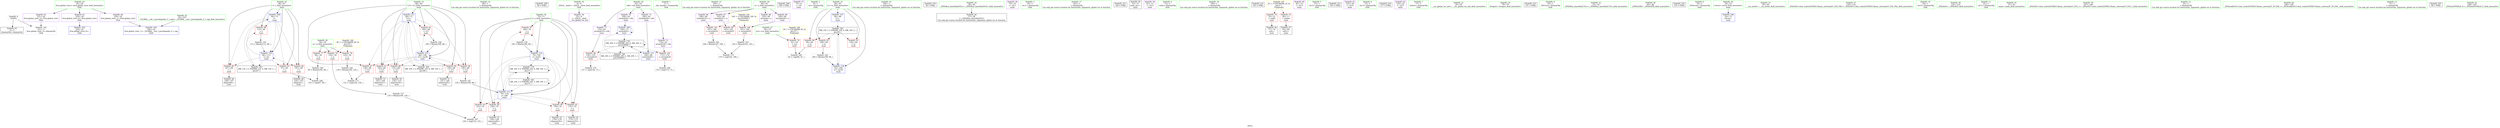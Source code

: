 digraph "SVFG" {
	label="SVFG";

	Node0x56483ea002c0 [shape=record,color=grey,label="{NodeID: 0\nNullPtr}"];
	Node0x56483ea002c0 -> Node0x56483ea178d0[style=solid];
	Node0x56483ea002c0 -> Node0x56483ea184f0[style=solid];
	Node0x56483ea17e10 [shape=record,color=red,label="{NodeID: 97\n184\<--70\n\<--j\nmain\n}"];
	Node0x56483ea17e10 -> Node0x56483ea1f3d0[style=solid];
	Node0x56483ea01990 [shape=record,color=green,label="{NodeID: 14\n88\<--1\n\<--dummyObj\nCan only get source location for instruction, argument, global var or function.}"];
	Node0x56483ea18a00 [shape=record,color=blue,label="{NodeID: 111\n68\<--73\ni13\<--\nmain\n}"];
	Node0x56483ea18a00 -> Node0x56483ea1ada0[style=dashed];
	Node0x56483ea18a00 -> Node0x56483ea1ae70[style=dashed];
	Node0x56483ea18a00 -> Node0x56483ea1af40[style=dashed];
	Node0x56483ea18a00 -> Node0x56483ea1b010[style=dashed];
	Node0x56483ea18a00 -> Node0x56483ea1b0e0[style=dashed];
	Node0x56483ea18a00 -> Node0x56483ea1b1b0[style=dashed];
	Node0x56483ea18a00 -> Node0x56483ea1d510[style=dashed];
	Node0x56483ea18a00 -> Node0x56483ea28bb0[style=dashed];
	Node0x56483ea16b20 [shape=record,color=green,label="{NodeID: 28\n58\<--59\nn\<--n_field_insensitive\nmain\n}"];
	Node0x56483ea16b20 -> Node0x56483ea1a580[style=solid];
	Node0x56483ea16b20 -> Node0x56483ea1a650[style=solid];
	Node0x56483ea16b20 -> Node0x56483ea1a720[style=solid];
	Node0x56483ea33ee0 [shape=record,color=black,label="{NodeID: 208\n94 = PHI()\n}"];
	Node0x56483ea177d0 [shape=record,color=green,label="{NodeID: 42\n26\<--225\n_GLOBAL__sub_I_pseudopodia_0_1.cpp\<--_GLOBAL__sub_I_pseudopodia_0_1.cpp_field_insensitive\n}"];
	Node0x56483ea177d0 -> Node0x56483ea183f0[style=solid];
	Node0x56483ea193e0 [shape=record,color=purple,label="{NodeID: 56\n35\<--4\n\<--_ZStL8__ioinit\n__cxx_global_var_init\n}"];
	Node0x56483ea19fd0 [shape=record,color=purple,label="{NodeID: 70\n109\<--62\narrayidx9\<--chk\nmain\n}"];
	Node0x56483ea19fd0 -> Node0x56483ea18860[style=solid];
	Node0x56483ea20450 [shape=record,color=grey,label="{NodeID: 167\n156 = cmp(153, 155, )\n}"];
	Node0x56483ea1ab30 [shape=record,color=red,label="{NodeID: 84\n103\<--66\n\<--i\nmain\n}"];
	Node0x56483ea1ab30 -> Node0x56483ea18d60[style=solid];
	Node0x56483e9ff3d0 [shape=record,color=green,label="{NodeID: 1\n7\<--1\n__dso_handle\<--dummyObj\nGlob }"];
	Node0x56483ea17ee0 [shape=record,color=red,label="{NodeID: 98\n136\<--135\n\<--arrayidx19\nmain\n}"];
	Node0x56483ea17ee0 -> Node0x56483ea208d0[style=solid];
	Node0x56483ea01a60 [shape=record,color=green,label="{NodeID: 15\n100\<--1\n\<--dummyObj\nCan only get source location for instruction, argument, global var or function.}"];
	Node0x56483ea1b790 [shape=record,color=yellow,style=double,label="{NodeID: 195\n18V_1 = ENCHI(MR_18V_0)\npts\{610000 \}\nFun[main]}"];
	Node0x56483ea1b790 -> Node0x56483ea17fb0[style=dashed];
	Node0x56483ea1b790 -> Node0x56483ea18080[style=dashed];
	Node0x56483ea1b790 -> Node0x56483ea18150[style=dashed];
	Node0x56483ea18ad0 [shape=record,color=blue,label="{NodeID: 112\n70\<--150\nj\<--add\nmain\n}"];
	Node0x56483ea18ad0 -> Node0x56483ea1b280[style=dashed];
	Node0x56483ea18ad0 -> Node0x56483ea1b350[style=dashed];
	Node0x56483ea18ad0 -> Node0x56483ea1b420[style=dashed];
	Node0x56483ea18ad0 -> Node0x56483ea17d40[style=dashed];
	Node0x56483ea18ad0 -> Node0x56483ea17e10[style=dashed];
	Node0x56483ea18ad0 -> Node0x56483ea18c70[style=dashed];
	Node0x56483ea18ad0 -> Node0x56483ea272b0[style=dashed];
	Node0x56483ea16bf0 [shape=record,color=green,label="{NodeID: 29\n60\<--61\na\<--a_field_insensitive\nmain\n}"];
	Node0x56483ea16bf0 -> Node0x56483ea19c90[style=solid];
	Node0x56483ea16bf0 -> Node0x56483ea19d60[style=solid];
	Node0x56483ea16bf0 -> Node0x56483ea19e30[style=solid];
	Node0x56483ea16bf0 -> Node0x56483ea19f00[style=solid];
	Node0x56483ea33fe0 [shape=record,color=black,label="{NodeID: 209\n106 = PHI()\n}"];
	Node0x56483ea178d0 [shape=record,color=black,label="{NodeID: 43\n2\<--3\ndummyVal\<--dummyVal\n}"];
	Node0x56483ea194b0 [shape=record,color=purple,label="{NodeID: 57\n75\<--8\n\<--.str\nmain\n}"];
	Node0x56483ea1a0a0 [shape=record,color=purple,label="{NodeID: 71\n135\<--62\narrayidx19\<--chk\nmain\n}"];
	Node0x56483ea1a0a0 -> Node0x56483ea17ee0[style=solid];
	Node0x56483ea205d0 [shape=record,color=grey,label="{NodeID: 168\n101 = cmp(97, 99, )\n}"];
	Node0x56483ea1ac00 [shape=record,color=red,label="{NodeID: 85\n107\<--66\n\<--i\nmain\n}"];
	Node0x56483ea1ac00 -> Node0x56483ea18e30[style=solid];
	Node0x56483ea004a0 [shape=record,color=green,label="{NodeID: 2\n8\<--1\n.str\<--dummyObj\nGlob }"];
	Node0x56483ea281b0 [shape=record,color=black,label="{NodeID: 182\nMR_10V_3 = PHI(MR_10V_4, MR_10V_2, )\npts\{65 \}\n}"];
	Node0x56483ea281b0 -> Node0x56483ea1a7f0[style=dashed];
	Node0x56483ea281b0 -> Node0x56483ea1a8c0[style=dashed];
	Node0x56483ea281b0 -> Node0x56483ea1a990[style=dashed];
	Node0x56483ea281b0 -> Node0x56483ea1d5e0[style=dashed];
	Node0x56483ea17fb0 [shape=record,color=red,label="{NodeID: 99\n143\<--142\n\<--arrayidx21\nmain\n}"];
	Node0x56483ea00f80 [shape=record,color=green,label="{NodeID: 16\n146\<--1\n\<--dummyObj\nCan only get source location for instruction, argument, global var or function.}"];
	Node0x56483ea18ba0 [shape=record,color=blue,label="{NodeID: 113\n180\<--88\narrayidx40\<--\nmain\n}"];
	Node0x56483ea18ba0 -> Node0x56483ea26db0[style=dashed];
	Node0x56483ea16cc0 [shape=record,color=green,label="{NodeID: 30\n62\<--63\nchk\<--chk_field_insensitive\nmain\n}"];
	Node0x56483ea16cc0 -> Node0x56483ea19fd0[style=solid];
	Node0x56483ea16cc0 -> Node0x56483ea1a0a0[style=solid];
	Node0x56483ea16cc0 -> Node0x56483ea1a170[style=solid];
	Node0x56483ea16cc0 -> Node0x56483ea1a240[style=solid];
	Node0x56483ea340e0 [shape=record,color=black,label="{NodeID: 210\n36 = PHI()\n}"];
	Node0x56483ea179d0 [shape=record,color=black,label="{NodeID: 44\n37\<--38\n\<--_ZNSt8ios_base4InitD1Ev\nCan only get source location for instruction, argument, global var or function.}"];
	Node0x56483ea19580 [shape=record,color=purple,label="{NodeID: 58\n76\<--10\n\<--.str.1\nmain\n}"];
	Node0x56483ea1a170 [shape=record,color=purple,label="{NodeID: 72\n174\<--62\narrayidx36\<--chk\nmain\n}"];
	Node0x56483ea1a170 -> Node0x56483ea18220[style=solid];
	Node0x56483ea20750 [shape=record,color=grey,label="{NodeID: 169\n92 = cmp(90, 91, )\n}"];
	Node0x56483ea1acd0 [shape=record,color=red,label="{NodeID: 86\n112\<--66\n\<--i\nmain\n}"];
	Node0x56483ea1acd0 -> Node0x56483ea1f850[style=solid];
	Node0x56483ea00b30 [shape=record,color=green,label="{NodeID: 3\n10\<--1\n.str.1\<--dummyObj\nGlob }"];
	Node0x56483ea286b0 [shape=record,color=black,label="{NodeID: 183\nMR_12V_2 = PHI(MR_12V_4, MR_12V_1, )\npts\{67 \}\n}"];
	Node0x56483ea286b0 -> Node0x56483ea18790[style=dashed];
	Node0x56483ea18080 [shape=record,color=red,label="{NodeID: 100\n161\<--160\n\<--arrayidx29\nmain\n}"];
	Node0x56483ea18080 -> Node0x56483ea1fe50[style=solid];
	Node0x56483ea01050 [shape=record,color=green,label="{NodeID: 17\n163\<--1\n\<--dummyObj\nCan only get source location for instruction, argument, global var or function.}"];
	Node0x56483ea18c70 [shape=record,color=blue,label="{NodeID: 114\n70\<--185\nj\<--inc43\nmain\n}"];
	Node0x56483ea18c70 -> Node0x56483ea1b280[style=dashed];
	Node0x56483ea18c70 -> Node0x56483ea1b350[style=dashed];
	Node0x56483ea18c70 -> Node0x56483ea1b420[style=dashed];
	Node0x56483ea18c70 -> Node0x56483ea17d40[style=dashed];
	Node0x56483ea18c70 -> Node0x56483ea17e10[style=dashed];
	Node0x56483ea18c70 -> Node0x56483ea18c70[style=dashed];
	Node0x56483ea18c70 -> Node0x56483ea272b0[style=dashed];
	Node0x56483ea16d90 [shape=record,color=green,label="{NodeID: 31\n64\<--65\ntc\<--tc_field_insensitive\nmain\n}"];
	Node0x56483ea16d90 -> Node0x56483ea1a7f0[style=solid];
	Node0x56483ea16d90 -> Node0x56483ea1a8c0[style=solid];
	Node0x56483ea16d90 -> Node0x56483ea1a990[style=solid];
	Node0x56483ea16d90 -> Node0x56483ea186c0[style=solid];
	Node0x56483ea16d90 -> Node0x56483ea1d5e0[style=solid];
	Node0x56483ea341e0 [shape=record,color=black,label="{NodeID: 211\n144 = PHI()\n}"];
	Node0x56483ea17ad0 [shape=record,color=black,label="{NodeID: 45\n53\<--73\nmain_ret\<--\nmain\n}"];
	Node0x56483ea19650 [shape=record,color=purple,label="{NodeID: 59\n81\<--13\n\<--.str.2\nmain\n}"];
	Node0x56483ea1f3d0 [shape=record,color=grey,label="{NodeID: 156\n185 = Binary(184, 88, )\n}"];
	Node0x56483ea1f3d0 -> Node0x56483ea18c70[style=solid];
	Node0x56483ea1a240 [shape=record,color=purple,label="{NodeID: 73\n180\<--62\narrayidx40\<--chk\nmain\n}"];
	Node0x56483ea1a240 -> Node0x56483ea18ba0[style=solid];
	Node0x56483ea208d0 [shape=record,color=grey,label="{NodeID: 170\n137 = cmp(136, 73, )\n}"];
	Node0x56483ea1ada0 [shape=record,color=red,label="{NodeID: 87\n128\<--68\n\<--i13\nmain\n}"];
	Node0x56483ea1ada0 -> Node0x56483ea20a50[style=solid];
	Node0x56483ea005e0 [shape=record,color=green,label="{NodeID: 4\n12\<--1\nstdin\<--dummyObj\nGlob }"];
	Node0x56483ea28bb0 [shape=record,color=black,label="{NodeID: 184\nMR_14V_2 = PHI(MR_14V_4, MR_14V_1, )\npts\{69 \}\n}"];
	Node0x56483ea28bb0 -> Node0x56483ea18a00[style=dashed];
	Node0x56483ea18150 [shape=record,color=red,label="{NodeID: 101\n167\<--166\n\<--arrayidx32\nmain\n}"];
	Node0x56483ea18150 -> Node0x56483ea20150[style=solid];
	Node0x56483ea01120 [shape=record,color=green,label="{NodeID: 18\n169\<--1\n\<--dummyObj\nCan only get source location for instruction, argument, global var or function.}"];
	Node0x56483ea1d510 [shape=record,color=blue,label="{NodeID: 115\n68\<--190\ni13\<--inc46\nmain\n}"];
	Node0x56483ea1d510 -> Node0x56483ea1ada0[style=dashed];
	Node0x56483ea1d510 -> Node0x56483ea1ae70[style=dashed];
	Node0x56483ea1d510 -> Node0x56483ea1af40[style=dashed];
	Node0x56483ea1d510 -> Node0x56483ea1b010[style=dashed];
	Node0x56483ea1d510 -> Node0x56483ea1b0e0[style=dashed];
	Node0x56483ea1d510 -> Node0x56483ea1b1b0[style=dashed];
	Node0x56483ea1d510 -> Node0x56483ea1d510[style=dashed];
	Node0x56483ea1d510 -> Node0x56483ea28bb0[style=dashed];
	Node0x56483ea16e60 [shape=record,color=green,label="{NodeID: 32\n66\<--67\ni\<--i_field_insensitive\nmain\n}"];
	Node0x56483ea16e60 -> Node0x56483ea1aa60[style=solid];
	Node0x56483ea16e60 -> Node0x56483ea1ab30[style=solid];
	Node0x56483ea16e60 -> Node0x56483ea1ac00[style=solid];
	Node0x56483ea16e60 -> Node0x56483ea1acd0[style=solid];
	Node0x56483ea16e60 -> Node0x56483ea18790[style=solid];
	Node0x56483ea16e60 -> Node0x56483ea18930[style=solid];
	Node0x56483ea34340 [shape=record,color=black,label="{NodeID: 212\n145 = PHI()\n}"];
	Node0x56483ea17ba0 [shape=record,color=black,label="{NodeID: 46\n77\<--74\ncall\<--\nmain\n}"];
	Node0x56483ea19720 [shape=record,color=purple,label="{NodeID: 60\n82\<--15\n\<--.str.3\nmain\n}"];
	Node0x56483ea1f550 [shape=record,color=grey,label="{NodeID: 157\n155 = Binary(100, 154, )\n}"];
	Node0x56483ea1f550 -> Node0x56483ea20450[style=solid];
	Node0x56483ea1a310 [shape=record,color=red,label="{NodeID: 74\n74\<--12\n\<--stdin\nmain\n}"];
	Node0x56483ea1a310 -> Node0x56483ea17ba0[style=solid];
	Node0x56483ea20a50 [shape=record,color=grey,label="{NodeID: 171\n131 = cmp(128, 130, )\n}"];
	Node0x56483ea1ae70 [shape=record,color=red,label="{NodeID: 88\n133\<--68\n\<--i13\nmain\n}"];
	Node0x56483ea1ae70 -> Node0x56483ea18f00[style=solid];
	Node0x56483ea00710 [shape=record,color=green,label="{NodeID: 5\n13\<--1\n.str.2\<--dummyObj\nGlob }"];
	Node0x56483ea290b0 [shape=record,color=black,label="{NodeID: 185\nMR_16V_2 = PHI(MR_16V_3, MR_16V_1, )\npts\{71 \}\n}"];
	Node0x56483ea290b0 -> Node0x56483ea18ad0[style=dashed];
	Node0x56483ea290b0 -> Node0x56483ea272b0[style=dashed];
	Node0x56483ea290b0 -> Node0x56483ea290b0[style=dashed];
	Node0x56483ea18220 [shape=record,color=red,label="{NodeID: 102\n175\<--174\n\<--arrayidx36\nmain\n}"];
	Node0x56483ea18220 -> Node0x56483ea202d0[style=solid];
	Node0x56483ea011f0 [shape=record,color=green,label="{NodeID: 19\n4\<--6\n_ZStL8__ioinit\<--_ZStL8__ioinit_field_insensitive\nGlob }"];
	Node0x56483ea011f0 -> Node0x56483ea193e0[style=solid];
	Node0x56483ea1d5e0 [shape=record,color=blue,label="{NodeID: 116\n64\<--200\ntc\<--inc50\nmain\n}"];
	Node0x56483ea1d5e0 -> Node0x56483ea281b0[style=dashed];
	Node0x56483ea16f30 [shape=record,color=green,label="{NodeID: 33\n68\<--69\ni13\<--i13_field_insensitive\nmain\n}"];
	Node0x56483ea16f30 -> Node0x56483ea1ada0[style=solid];
	Node0x56483ea16f30 -> Node0x56483ea1ae70[style=solid];
	Node0x56483ea16f30 -> Node0x56483ea1af40[style=solid];
	Node0x56483ea16f30 -> Node0x56483ea1b010[style=solid];
	Node0x56483ea16f30 -> Node0x56483ea1b0e0[style=solid];
	Node0x56483ea16f30 -> Node0x56483ea1b1b0[style=solid];
	Node0x56483ea16f30 -> Node0x56483ea18a00[style=solid];
	Node0x56483ea16f30 -> Node0x56483ea1d510[style=solid];
	Node0x56483ea34410 [shape=record,color=black,label="{NodeID: 213\n193 = PHI()\n}"];
	Node0x56483ea17c70 [shape=record,color=black,label="{NodeID: 47\n83\<--80\ncall1\<--\nmain\n}"];
	Node0x56483ea197f0 [shape=record,color=purple,label="{NodeID: 61\n116\<--20\n\<--.str.4\nmain\n}"];
	Node0x56483ea1f6d0 [shape=record,color=grey,label="{NodeID: 158\n190 = Binary(189, 88, )\n}"];
	Node0x56483ea1f6d0 -> Node0x56483ea1d510[style=solid];
	Node0x56483ea1a3e0 [shape=record,color=red,label="{NodeID: 75\n80\<--17\n\<--stdout\nmain\n}"];
	Node0x56483ea1a3e0 -> Node0x56483ea17c70[style=solid];
	Node0x56483ea20bd0 [shape=record,color=grey,label="{NodeID: 172\n170 = cmp(162, 168, )\n}"];
	Node0x56483ea1af40 [shape=record,color=red,label="{NodeID: 89\n140\<--68\n\<--i13\nmain\n}"];
	Node0x56483ea1af40 -> Node0x56483ea18fd0[style=solid];
	Node0x56483ea007a0 [shape=record,color=green,label="{NodeID: 6\n15\<--1\n.str.3\<--dummyObj\nGlob }"];
	Node0x56483ea295b0 [shape=record,color=black,label="{NodeID: 186\nMR_20V_2 = PHI(MR_20V_5, MR_20V_1, )\npts\{630000 \}\n}"];
	Node0x56483ea295b0 -> Node0x56483ea18860[style=dashed];
	Node0x56483ea295b0 -> Node0x56483ea26db0[style=dashed];
	Node0x56483ea182f0 [shape=record,color=blue,label="{NodeID: 103\n229\<--25\nllvm.global_ctors_0\<--\nGlob }"];
	Node0x56483ea164a0 [shape=record,color=green,label="{NodeID: 20\n24\<--28\nllvm.global_ctors\<--llvm.global_ctors_field_insensitive\nGlob }"];
	Node0x56483ea164a0 -> Node0x56483ea19990[style=solid];
	Node0x56483ea164a0 -> Node0x56483ea19a90[style=solid];
	Node0x56483ea164a0 -> Node0x56483ea19b90[style=solid];
	Node0x56483ea17000 [shape=record,color=green,label="{NodeID: 34\n70\<--71\nj\<--j_field_insensitive\nmain\n}"];
	Node0x56483ea17000 -> Node0x56483ea1b280[style=solid];
	Node0x56483ea17000 -> Node0x56483ea1b350[style=solid];
	Node0x56483ea17000 -> Node0x56483ea1b420[style=solid];
	Node0x56483ea17000 -> Node0x56483ea17d40[style=solid];
	Node0x56483ea17000 -> Node0x56483ea17e10[style=solid];
	Node0x56483ea17000 -> Node0x56483ea18ad0[style=solid];
	Node0x56483ea17000 -> Node0x56483ea18c70[style=solid];
	Node0x56483ea344e0 [shape=record,color=black,label="{NodeID: 214\n117 = PHI()\n}"];
	Node0x56483ea18d60 [shape=record,color=black,label="{NodeID: 48\n104\<--103\nidxprom\<--\nmain\n}"];
	Node0x56483ea198c0 [shape=record,color=purple,label="{NodeID: 62\n124\<--22\n\<--.str.5\nmain\n}"];
	Node0x56483ea1f850 [shape=record,color=grey,label="{NodeID: 159\n113 = Binary(112, 88, )\n}"];
	Node0x56483ea1f850 -> Node0x56483ea18930[style=solid];
	Node0x56483ea1a4b0 [shape=record,color=red,label="{NodeID: 76\n91\<--56\n\<--tcn\nmain\n}"];
	Node0x56483ea1a4b0 -> Node0x56483ea20750[style=solid];
	Node0x56483ea1b010 [shape=record,color=red,label="{NodeID: 90\n149\<--68\n\<--i13\nmain\n}"];
	Node0x56483ea1b010 -> Node0x56483ea1fb50[style=solid];
	Node0x56483ea00950 [shape=record,color=green,label="{NodeID: 7\n17\<--1\nstdout\<--dummyObj\nGlob }"];
	Node0x56483ea29ab0 [shape=record,color=yellow,style=double,label="{NodeID: 187\n2V_1 = ENCHI(MR_2V_0)\npts\{1 \}\nFun[main]}"];
	Node0x56483ea29ab0 -> Node0x56483ea1a310[style=dashed];
	Node0x56483ea29ab0 -> Node0x56483ea1a3e0[style=dashed];
	Node0x56483ea183f0 [shape=record,color=blue,label="{NodeID: 104\n230\<--26\nllvm.global_ctors_1\<--_GLOBAL__sub_I_pseudopodia_0_1.cpp\nGlob }"];
	Node0x56483ea16530 [shape=record,color=green,label="{NodeID: 21\n29\<--30\n__cxx_global_var_init\<--__cxx_global_var_init_field_insensitive\n}"];
	Node0x56483ea170d0 [shape=record,color=green,label="{NodeID: 35\n78\<--79\nfreopen\<--freopen_field_insensitive\n}"];
	Node0x56483ea34640 [shape=record,color=black,label="{NodeID: 215\n121 = PHI()\n}"];
	Node0x56483ea18e30 [shape=record,color=black,label="{NodeID: 49\n108\<--107\nidxprom8\<--\nmain\n}"];
	Node0x56483ea19990 [shape=record,color=purple,label="{NodeID: 63\n229\<--24\nllvm.global_ctors_0\<--llvm.global_ctors\nGlob }"];
	Node0x56483ea19990 -> Node0x56483ea182f0[style=solid];
	Node0x56483ea1f9d0 [shape=record,color=grey,label="{NodeID: 160\n99 = Binary(100, 98, )\n}"];
	Node0x56483ea1f9d0 -> Node0x56483ea205d0[style=solid];
	Node0x56483ea1a580 [shape=record,color=red,label="{NodeID: 77\n98\<--58\n\<--n\nmain\n}"];
	Node0x56483ea1a580 -> Node0x56483ea1f9d0[style=solid];
	Node0x56483ea1b0e0 [shape=record,color=red,label="{NodeID: 91\n164\<--68\n\<--i13\nmain\n}"];
	Node0x56483ea1b0e0 -> Node0x56483ea19170[style=solid];
	Node0x56483ea009e0 [shape=record,color=green,label="{NodeID: 8\n18\<--1\n_ZSt3cin\<--dummyObj\nGlob }"];
	Node0x56483ea184f0 [shape=record,color=blue, style = dotted,label="{NodeID: 105\n231\<--3\nllvm.global_ctors_2\<--dummyVal\nGlob }"];
	Node0x56483ea165c0 [shape=record,color=green,label="{NodeID: 22\n33\<--34\n_ZNSt8ios_base4InitC1Ev\<--_ZNSt8ios_base4InitC1Ev_field_insensitive\n}"];
	Node0x56483ea171d0 [shape=record,color=green,label="{NodeID: 36\n85\<--86\n_ZNSirsERi\<--_ZNSirsERi_field_insensitive\n}"];
	Node0x56483ea34740 [shape=record,color=black,label="{NodeID: 216\n125 = PHI()\n}"];
	Node0x56483ea18f00 [shape=record,color=black,label="{NodeID: 50\n134\<--133\nidxprom18\<--\nmain\n}"];
	Node0x56483ea19a90 [shape=record,color=purple,label="{NodeID: 64\n230\<--24\nllvm.global_ctors_1\<--llvm.global_ctors\nGlob }"];
	Node0x56483ea19a90 -> Node0x56483ea183f0[style=solid];
	Node0x56483ea1fb50 [shape=record,color=grey,label="{NodeID: 161\n150 = Binary(149, 88, )\n}"];
	Node0x56483ea1fb50 -> Node0x56483ea18ad0[style=solid];
	Node0x56483ea1a650 [shape=record,color=red,label="{NodeID: 78\n129\<--58\n\<--n\nmain\n}"];
	Node0x56483ea1a650 -> Node0x56483ea1ffd0[style=solid];
	Node0x56483ea1b1b0 [shape=record,color=red,label="{NodeID: 92\n189\<--68\n\<--i13\nmain\n}"];
	Node0x56483ea1b1b0 -> Node0x56483ea1f6d0[style=solid];
	Node0x56483ea00cb0 [shape=record,color=green,label="{NodeID: 9\n19\<--1\n_ZSt4cout\<--dummyObj\nGlob }"];
	Node0x56483ea2a6b0 [shape=record,color=yellow,style=double,label="{NodeID: 189\n6V_1 = ENCHI(MR_6V_0)\npts\{57 \}\nFun[main]}"];
	Node0x56483ea2a6b0 -> Node0x56483ea1a4b0[style=dashed];
	Node0x56483ea185f0 [shape=record,color=blue,label="{NodeID: 106\n54\<--73\nretval\<--\nmain\n}"];
	Node0x56483ea16680 [shape=record,color=green,label="{NodeID: 23\n39\<--40\n__cxa_atexit\<--__cxa_atexit_field_insensitive\n}"];
	Node0x56483ea172d0 [shape=record,color=green,label="{NodeID: 37\n118\<--119\n_ZStlsISt11char_traitsIcEERSt13basic_ostreamIcT_ES5_PKc\<--_ZStlsISt11char_traitsIcEERSt13basic_ostreamIcT_ES5_PKc_field_insensitive\n}"];
	Node0x56483ea18fd0 [shape=record,color=black,label="{NodeID: 51\n141\<--140\nidxprom20\<--\nmain\n}"];
	Node0x56483ea19b90 [shape=record,color=purple,label="{NodeID: 65\n231\<--24\nllvm.global_ctors_2\<--llvm.global_ctors\nGlob }"];
	Node0x56483ea19b90 -> Node0x56483ea184f0[style=solid];
	Node0x56483ea1fcd0 [shape=record,color=grey,label="{NodeID: 162\n200 = Binary(199, 88, )\n}"];
	Node0x56483ea1fcd0 -> Node0x56483ea1d5e0[style=solid];
	Node0x56483ea1a720 [shape=record,color=red,label="{NodeID: 79\n154\<--58\n\<--n\nmain\n}"];
	Node0x56483ea1a720 -> Node0x56483ea1f550[style=solid];
	Node0x56483ea1b280 [shape=record,color=red,label="{NodeID: 93\n153\<--70\n\<--j\nmain\n}"];
	Node0x56483ea1b280 -> Node0x56483ea20450[style=solid];
	Node0x56483ea00d40 [shape=record,color=green,label="{NodeID: 10\n20\<--1\n.str.4\<--dummyObj\nGlob }"];
	Node0x56483ea2a790 [shape=record,color=yellow,style=double,label="{NodeID: 190\n8V_1 = ENCHI(MR_8V_0)\npts\{59 \}\nFun[main]}"];
	Node0x56483ea2a790 -> Node0x56483ea1a580[style=dashed];
	Node0x56483ea2a790 -> Node0x56483ea1a650[style=dashed];
	Node0x56483ea2a790 -> Node0x56483ea1a720[style=dashed];
	Node0x56483ea186c0 [shape=record,color=blue,label="{NodeID: 107\n64\<--88\ntc\<--\nmain\n}"];
	Node0x56483ea186c0 -> Node0x56483ea281b0[style=dashed];
	Node0x56483ea16780 [shape=record,color=green,label="{NodeID: 24\n38\<--44\n_ZNSt8ios_base4InitD1Ev\<--_ZNSt8ios_base4InitD1Ev_field_insensitive\n}"];
	Node0x56483ea16780 -> Node0x56483ea179d0[style=solid];
	Node0x56483ea173d0 [shape=record,color=green,label="{NodeID: 38\n122\<--123\n_ZNSolsEi\<--_ZNSolsEi_field_insensitive\n}"];
	Node0x56483ea190a0 [shape=record,color=black,label="{NodeID: 52\n159\<--158\nidxprom28\<--\nmain\n}"];
	Node0x56483ea19c90 [shape=record,color=purple,label="{NodeID: 66\n105\<--60\narrayidx\<--a\nmain\n}"];
	Node0x56483ea1fe50 [shape=record,color=grey,label="{NodeID: 163\n162 = Binary(161, 163, )\n}"];
	Node0x56483ea1fe50 -> Node0x56483ea20bd0[style=solid];
	Node0x56483ea1a7f0 [shape=record,color=red,label="{NodeID: 80\n90\<--64\n\<--tc\nmain\n}"];
	Node0x56483ea1a7f0 -> Node0x56483ea20750[style=solid];
	Node0x56483ea1b350 [shape=record,color=red,label="{NodeID: 94\n158\<--70\n\<--j\nmain\n}"];
	Node0x56483ea1b350 -> Node0x56483ea190a0[style=solid];
	Node0x56483ea00e10 [shape=record,color=green,label="{NodeID: 11\n22\<--1\n.str.5\<--dummyObj\nGlob }"];
	Node0x56483ea18790 [shape=record,color=blue,label="{NodeID: 108\n66\<--73\ni\<--\nmain\n}"];
	Node0x56483ea18790 -> Node0x56483ea1aa60[style=dashed];
	Node0x56483ea18790 -> Node0x56483ea1ab30[style=dashed];
	Node0x56483ea18790 -> Node0x56483ea1ac00[style=dashed];
	Node0x56483ea18790 -> Node0x56483ea1acd0[style=dashed];
	Node0x56483ea18790 -> Node0x56483ea18930[style=dashed];
	Node0x56483ea18790 -> Node0x56483ea286b0[style=dashed];
	Node0x56483ea16880 [shape=record,color=green,label="{NodeID: 25\n51\<--52\nmain\<--main_field_insensitive\n}"];
	Node0x56483ea174d0 [shape=record,color=green,label="{NodeID: 39\n147\<--148\n_ZStlsISt11char_traitsIcEERSt13basic_ostreamIcT_ES5_c\<--_ZStlsISt11char_traitsIcEERSt13basic_ostreamIcT_ES5_c_field_insensitive\n}"];
	Node0x56483ea19170 [shape=record,color=black,label="{NodeID: 53\n165\<--164\nidxprom31\<--\nmain\n}"];
	Node0x56483ea19d60 [shape=record,color=purple,label="{NodeID: 67\n142\<--60\narrayidx21\<--a\nmain\n}"];
	Node0x56483ea19d60 -> Node0x56483ea17fb0[style=solid];
	Node0x56483ea1ffd0 [shape=record,color=grey,label="{NodeID: 164\n130 = Binary(100, 129, )\n}"];
	Node0x56483ea1ffd0 -> Node0x56483ea20a50[style=solid];
	Node0x56483ea1a8c0 [shape=record,color=red,label="{NodeID: 81\n120\<--64\n\<--tc\nmain\n}"];
	Node0x56483ea26db0 [shape=record,color=black,label="{NodeID: 178\nMR_20V_5 = PHI(MR_20V_6, MR_20V_3, )\npts\{630000 \}\n}"];
	Node0x56483ea26db0 -> Node0x56483ea17ee0[style=dashed];
	Node0x56483ea26db0 -> Node0x56483ea18220[style=dashed];
	Node0x56483ea26db0 -> Node0x56483ea18ba0[style=dashed];
	Node0x56483ea26db0 -> Node0x56483ea26db0[style=dashed];
	Node0x56483ea26db0 -> Node0x56483ea295b0[style=dashed];
	Node0x56483ea1b420 [shape=record,color=red,label="{NodeID: 95\n172\<--70\n\<--j\nmain\n}"];
	Node0x56483ea1b420 -> Node0x56483ea19240[style=solid];
	Node0x56483ea01830 [shape=record,color=green,label="{NodeID: 12\n25\<--1\n\<--dummyObj\nCan only get source location for instruction, argument, global var or function.}"];
	Node0x56483ea18860 [shape=record,color=blue,label="{NodeID: 109\n109\<--73\narrayidx9\<--\nmain\n}"];
	Node0x56483ea18860 -> Node0x56483ea18860[style=dashed];
	Node0x56483ea18860 -> Node0x56483ea26db0[style=dashed];
	Node0x56483ea16980 [shape=record,color=green,label="{NodeID: 26\n54\<--55\nretval\<--retval_field_insensitive\nmain\n}"];
	Node0x56483ea16980 -> Node0x56483ea185f0[style=solid];
	Node0x56483ea175d0 [shape=record,color=green,label="{NodeID: 40\n194\<--195\n_ZSt4endlIcSt11char_traitsIcEERSt13basic_ostreamIT_T0_ES6_\<--_ZSt4endlIcSt11char_traitsIcEERSt13basic_ostreamIT_T0_ES6__field_insensitive\n}"];
	Node0x56483ea19240 [shape=record,color=black,label="{NodeID: 54\n173\<--172\nidxprom35\<--\nmain\n}"];
	Node0x56483ea19e30 [shape=record,color=purple,label="{NodeID: 68\n160\<--60\narrayidx29\<--a\nmain\n}"];
	Node0x56483ea19e30 -> Node0x56483ea18080[style=solid];
	Node0x56483ea20150 [shape=record,color=grey,label="{NodeID: 165\n168 = Binary(167, 169, )\n}"];
	Node0x56483ea20150 -> Node0x56483ea20bd0[style=solid];
	Node0x56483ea1a990 [shape=record,color=red,label="{NodeID: 82\n199\<--64\n\<--tc\nmain\n}"];
	Node0x56483ea1a990 -> Node0x56483ea1fcd0[style=solid];
	Node0x56483ea272b0 [shape=record,color=black,label="{NodeID: 179\nMR_16V_4 = PHI(MR_16V_6, MR_16V_3, )\npts\{71 \}\n}"];
	Node0x56483ea272b0 -> Node0x56483ea18ad0[style=dashed];
	Node0x56483ea272b0 -> Node0x56483ea272b0[style=dashed];
	Node0x56483ea272b0 -> Node0x56483ea290b0[style=dashed];
	Node0x56483ea17d40 [shape=record,color=red,label="{NodeID: 96\n178\<--70\n\<--j\nmain\n}"];
	Node0x56483ea17d40 -> Node0x56483ea19310[style=solid];
	Node0x56483ea018c0 [shape=record,color=green,label="{NodeID: 13\n73\<--1\n\<--dummyObj\nCan only get source location for instruction, argument, global var or function.}"];
	Node0x56483ea18930 [shape=record,color=blue,label="{NodeID: 110\n66\<--113\ni\<--inc\nmain\n}"];
	Node0x56483ea18930 -> Node0x56483ea1aa60[style=dashed];
	Node0x56483ea18930 -> Node0x56483ea1ab30[style=dashed];
	Node0x56483ea18930 -> Node0x56483ea1ac00[style=dashed];
	Node0x56483ea18930 -> Node0x56483ea1acd0[style=dashed];
	Node0x56483ea18930 -> Node0x56483ea18930[style=dashed];
	Node0x56483ea18930 -> Node0x56483ea286b0[style=dashed];
	Node0x56483ea16a50 [shape=record,color=green,label="{NodeID: 27\n56\<--57\ntcn\<--tcn_field_insensitive\nmain\n}"];
	Node0x56483ea16a50 -> Node0x56483ea1a4b0[style=solid];
	Node0x56483e7f6c10 [shape=record,color=black,label="{NodeID: 207\n84 = PHI()\n}"];
	Node0x56483ea176d0 [shape=record,color=green,label="{NodeID: 41\n196\<--197\n_ZNSolsEPFRSoS_E\<--_ZNSolsEPFRSoS_E_field_insensitive\n}"];
	Node0x56483ea19310 [shape=record,color=black,label="{NodeID: 55\n179\<--178\nidxprom39\<--\nmain\n}"];
	Node0x56483ea19f00 [shape=record,color=purple,label="{NodeID: 69\n166\<--60\narrayidx32\<--a\nmain\n}"];
	Node0x56483ea19f00 -> Node0x56483ea18150[style=solid];
	Node0x56483ea202d0 [shape=record,color=grey,label="{NodeID: 166\n176 = cmp(175, 73, )\n}"];
	Node0x56483ea1aa60 [shape=record,color=red,label="{NodeID: 83\n97\<--66\n\<--i\nmain\n}"];
	Node0x56483ea1aa60 -> Node0x56483ea205d0[style=solid];
}

